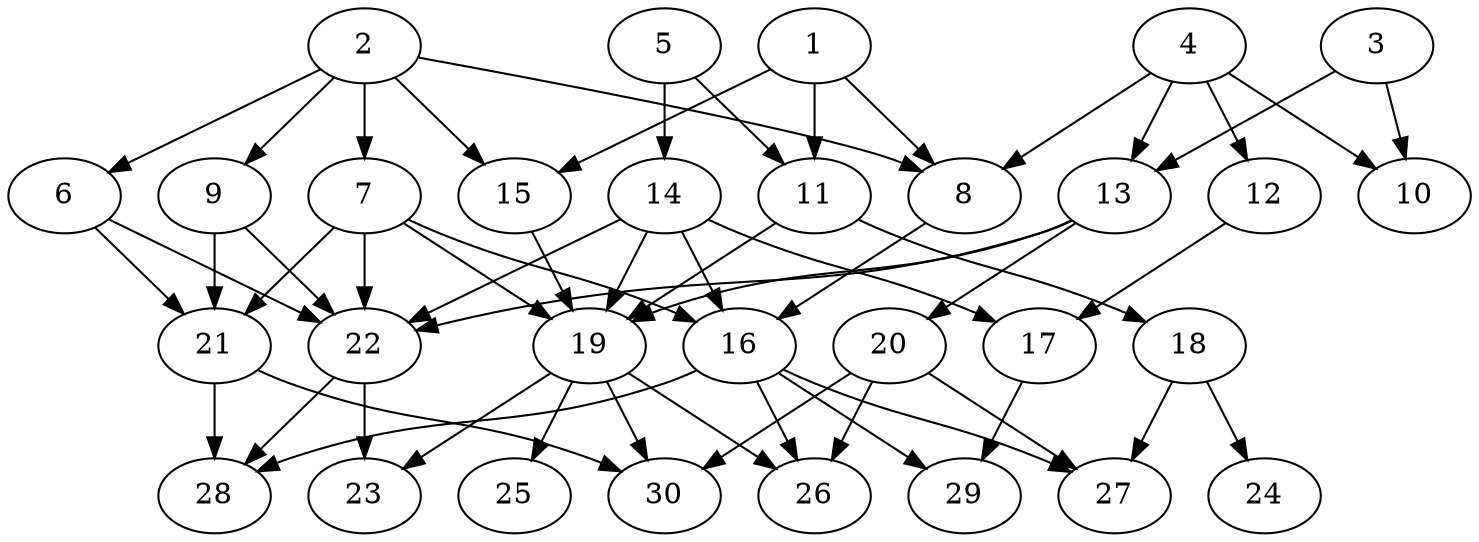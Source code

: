 // DAG automatically generated by daggen at Thu Oct  3 14:04:19 2019
// ./daggen --dot -n 30 --ccr 0.5 --fat 0.7 --regular 0.5 --density 0.5 --mindata 5242880 --maxdata 52428800 
digraph G {
  1 [size="45391872", alpha="0.06", expect_size="22695936"] 
  1 -> 8 [size ="22695936"]
  1 -> 11 [size ="22695936"]
  1 -> 15 [size ="22695936"]
  2 [size="32989184", alpha="0.00", expect_size="16494592"] 
  2 -> 6 [size ="16494592"]
  2 -> 7 [size ="16494592"]
  2 -> 8 [size ="16494592"]
  2 -> 9 [size ="16494592"]
  2 -> 15 [size ="16494592"]
  3 [size="78073856", alpha="0.04", expect_size="39036928"] 
  3 -> 10 [size ="39036928"]
  3 -> 13 [size ="39036928"]
  4 [size="88727552", alpha="0.12", expect_size="44363776"] 
  4 -> 8 [size ="44363776"]
  4 -> 10 [size ="44363776"]
  4 -> 12 [size ="44363776"]
  4 -> 13 [size ="44363776"]
  5 [size="99532800", alpha="0.13", expect_size="49766400"] 
  5 -> 11 [size ="49766400"]
  5 -> 14 [size ="49766400"]
  6 [size="11180032", alpha="0.12", expect_size="5590016"] 
  6 -> 21 [size ="5590016"]
  6 -> 22 [size ="5590016"]
  7 [size="58920960", alpha="0.08", expect_size="29460480"] 
  7 -> 16 [size ="29460480"]
  7 -> 19 [size ="29460480"]
  7 -> 21 [size ="29460480"]
  7 -> 22 [size ="29460480"]
  8 [size="22118400", alpha="0.00", expect_size="11059200"] 
  8 -> 16 [size ="11059200"]
  9 [size="41756672", alpha="0.18", expect_size="20878336"] 
  9 -> 21 [size ="20878336"]
  9 -> 22 [size ="20878336"]
  10 [size="42383360", alpha="0.04", expect_size="21191680"] 
  11 [size="80082944", alpha="0.15", expect_size="40041472"] 
  11 -> 18 [size ="40041472"]
  11 -> 19 [size ="40041472"]
  12 [size="12124160", alpha="0.06", expect_size="6062080"] 
  12 -> 17 [size ="6062080"]
  13 [size="14368768", alpha="0.13", expect_size="7184384"] 
  13 -> 19 [size ="7184384"]
  13 -> 20 [size ="7184384"]
  13 -> 22 [size ="7184384"]
  14 [size="34246656", alpha="0.13", expect_size="17123328"] 
  14 -> 16 [size ="17123328"]
  14 -> 17 [size ="17123328"]
  14 -> 19 [size ="17123328"]
  14 -> 22 [size ="17123328"]
  15 [size="89741312", alpha="0.09", expect_size="44870656"] 
  15 -> 19 [size ="44870656"]
  16 [size="56641536", alpha="0.01", expect_size="28320768"] 
  16 -> 26 [size ="28320768"]
  16 -> 27 [size ="28320768"]
  16 -> 28 [size ="28320768"]
  16 -> 29 [size ="28320768"]
  17 [size="18448384", alpha="0.01", expect_size="9224192"] 
  17 -> 29 [size ="9224192"]
  18 [size="53911552", alpha="0.04", expect_size="26955776"] 
  18 -> 24 [size ="26955776"]
  18 -> 27 [size ="26955776"]
  19 [size="54206464", alpha="0.04", expect_size="27103232"] 
  19 -> 23 [size ="27103232"]
  19 -> 25 [size ="27103232"]
  19 -> 26 [size ="27103232"]
  19 -> 30 [size ="27103232"]
  20 [size="46798848", alpha="0.15", expect_size="23399424"] 
  20 -> 26 [size ="23399424"]
  20 -> 27 [size ="23399424"]
  20 -> 30 [size ="23399424"]
  21 [size="64501760", alpha="0.14", expect_size="32250880"] 
  21 -> 28 [size ="32250880"]
  21 -> 30 [size ="32250880"]
  22 [size="39581696", alpha="0.17", expect_size="19790848"] 
  22 -> 23 [size ="19790848"]
  22 -> 28 [size ="19790848"]
  23 [size="65599488", alpha="0.15", expect_size="32799744"] 
  24 [size="33652736", alpha="0.10", expect_size="16826368"] 
  25 [size="97087488", alpha="0.03", expect_size="48543744"] 
  26 [size="46499840", alpha="0.16", expect_size="23249920"] 
  27 [size="53219328", alpha="0.20", expect_size="26609664"] 
  28 [size="58685440", alpha="0.06", expect_size="29342720"] 
  29 [size="78379008", alpha="0.19", expect_size="39189504"] 
  30 [size="96315392", alpha="0.18", expect_size="48157696"] 
}

